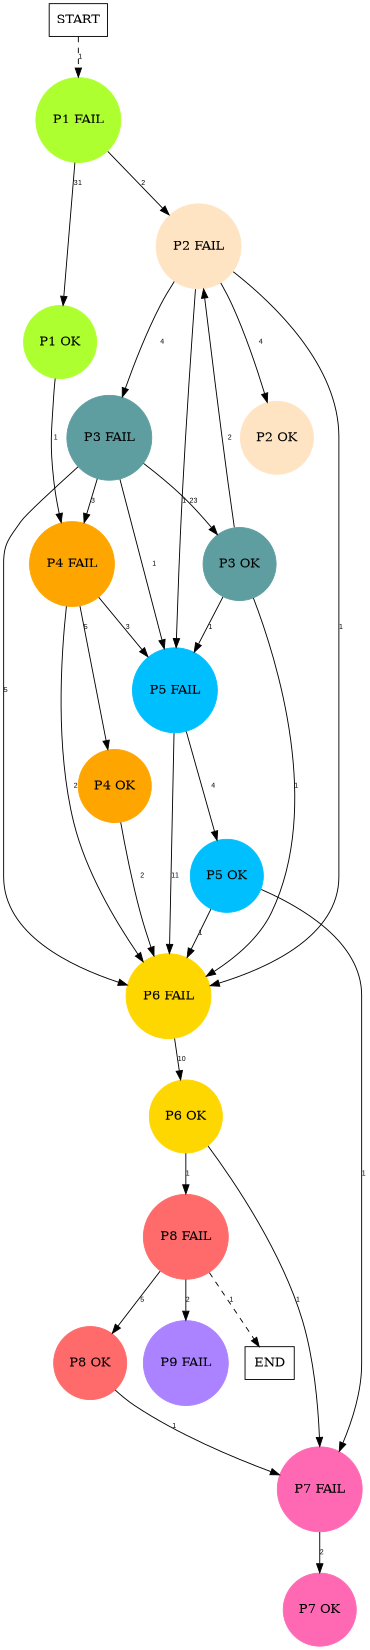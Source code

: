 digraph graphname {
	dpi = 150
	size="16,11!";
	margin = 0;
"P1 FAIL" [shape=circle, color=greenyellow, style=filled]"P1 OK" [shape=circle, color=greenyellow, style=filled]"P2 FAIL" [shape=circle, color=bisque, style=filled]"P3 FAIL" [shape=circle, color=cadetblue, style=filled]"P4 FAIL" [shape=circle, color=orange, style=filled]"P2 OK" [shape=circle, color=bisque, style=filled]"P3 OK" [shape=circle, color=cadetblue, style=filled]"P4 OK" [shape=circle, color=orange, style=filled]"P5 FAIL" [shape=circle, color=deepskyblue, style=filled]"P5 OK" [shape=circle, color=deepskyblue, style=filled]"P6 FAIL" [shape=circle, color=gold, style=filled]"P6 OK" [shape=circle, color=gold, style=filled]"P8 FAIL" [shape=circle, color=indianred1, style=filled]"P8 OK" [shape=circle, color=indianred1, style=filled]"P7 FAIL" [shape=circle, color=hotpink, style=filled]"P7 OK" [shape=circle, color=hotpink, style=filled]"P9 FAIL" [shape=circle, color=mediumpurple1, style=filled]"START" [shape=box, fillcolor=white, style=filled, color=black]"END" [shape=box, fillcolor=white, style=filled, color=black]"P1 FAIL" -> "P1 OK" [ label ="31" labelfloat=false fontname="Arial" fontsize=8]
"P1 FAIL" -> "P2 FAIL" [ label ="2" labelfloat=false fontname="Arial" fontsize=8]
"P1 OK" -> "P4 FAIL" [ label ="1" labelfloat=false fontname="Arial" fontsize=8]
"P2 FAIL" -> "P3 FAIL" [ label ="4" labelfloat=false fontname="Arial" fontsize=8]
"P2 FAIL" -> "P2 OK" [ label ="4" labelfloat=false fontname="Arial" fontsize=8]
"P2 FAIL" -> "P5 FAIL" [ label ="1" labelfloat=false fontname="Arial" fontsize=8]
"P2 FAIL" -> "P6 FAIL" [ label ="1" labelfloat=false fontname="Arial" fontsize=8]
"P3 FAIL" -> "P4 FAIL" [ label ="3" labelfloat=false fontname="Arial" fontsize=8]
"P3 FAIL" -> "P3 OK" [ label ="23" labelfloat=false fontname="Arial" fontsize=8]
"P3 FAIL" -> "P5 FAIL" [ label ="1" labelfloat=false fontname="Arial" fontsize=8]
"P3 FAIL" -> "P6 FAIL" [ label ="5" labelfloat=false fontname="Arial" fontsize=8]
"P4 FAIL" -> "P4 OK" [ label ="5" labelfloat=false fontname="Arial" fontsize=8]
"P4 FAIL" -> "P5 FAIL" [ label ="3" labelfloat=false fontname="Arial" fontsize=8]
"P4 FAIL" -> "P6 FAIL" [ label ="2" labelfloat=false fontname="Arial" fontsize=8]
"P3 OK" -> "P2 FAIL" [ label ="2" labelfloat=false fontname="Arial" fontsize=8]
"P3 OK" -> "P5 FAIL" [ label ="1" labelfloat=false fontname="Arial" fontsize=8]
"P3 OK" -> "P6 FAIL" [ label ="1" labelfloat=false fontname="Arial" fontsize=8]
"P4 OK" -> "P6 FAIL" [ label ="2" labelfloat=false fontname="Arial" fontsize=8]
"P5 FAIL" -> "P5 OK" [ label ="4" labelfloat=false fontname="Arial" fontsize=8]
"P5 FAIL" -> "P6 FAIL" [ label ="11" labelfloat=false fontname="Arial" fontsize=8]
"P5 OK" -> "P6 FAIL" [ label ="1" labelfloat=false fontname="Arial" fontsize=8]
"P5 OK" -> "P7 FAIL" [ label ="1" labelfloat=false fontname="Arial" fontsize=8]
"P6 FAIL" -> "P6 OK" [ label ="10" labelfloat=false fontname="Arial" fontsize=8]
"P6 OK" -> "P8 FAIL" [ label ="1" labelfloat=false fontname="Arial" fontsize=8]
"P6 OK" -> "P7 FAIL" [ label ="1" labelfloat=false fontname="Arial" fontsize=8]
"P8 FAIL" -> "P8 OK" [ label ="5" labelfloat=false fontname="Arial" fontsize=8]
"P8 FAIL" -> "P9 FAIL" [ label ="2" labelfloat=false fontname="Arial" fontsize=8]
"P8 FAIL" -> "END" [ style = dashed label ="1" labelfloat=false fontname="Arial" fontsize=8]
"P8 OK" -> "P7 FAIL" [ label ="1" labelfloat=false fontname="Arial" fontsize=8]
"P7 FAIL" -> "P7 OK" [ label ="2" labelfloat=false fontname="Arial" fontsize=8]
"START" -> "P1 FAIL" [ style = dashed label ="1" labelfloat=false fontname="Arial" fontsize=8]
}